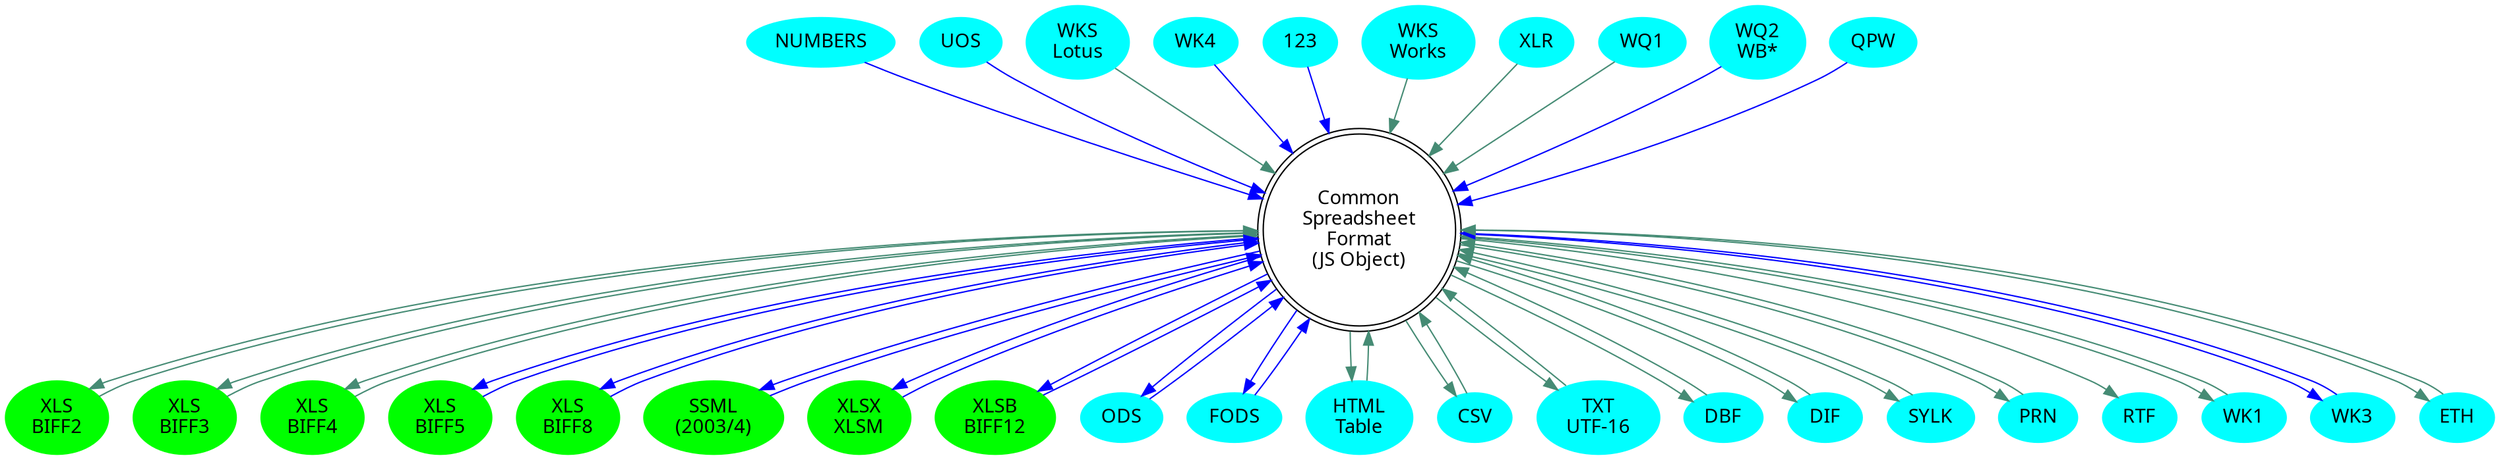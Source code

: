digraph G {
	graph [mindist=0.1];
	node [fontname="Indie Flower"];
	csf [shape=doublecircle,label="Common\nSpreadsheet\nFormat\n(JS Object)"];
	subgraph XL {
		node  [style=filled,color="#00FF00"];
		xls2  [label="XLS\nBIFF2"];
		xls3  [label="XLS\nBIFF3"];
		xls4  [label="XLS\nBIFF4"];
		xls5  [label="XLS\nBIFF5"];
		xls8  [label="XLS\nBIFF8"];
		xlml  [label="SSML\n(2003/4)"];
		xlsx  [label="XLSX\nXLSM"];
		xlsb  [label="XLSB\nBIFF12"];
	}

	subgraph OLD {
		node  [style=filled,color=cyan];
		nums  [label="NUMBERS"];
		ods   [label="ODS"];
		fods  [label="FODS"];
		uos   [label="UOS"];
		html  [label="HTML\nTable"];
		csv   [label="CSV"];
		txt   [label="TXT\nUTF-16"];
		dbf   [label="DBF"];
		dif   [label="DIF"];
		slk   [label="SYLK"];
		prn   [label="PRN"];
		rtf   [label="RTF"];
		wk1   [label="WK1"];
		wksl  [label="WKS\nLotus"];
		wk3   [label="WK3"];
		wk4   [label="WK4"]
		123   [label="123"];
		wksm  [label="WKS\nWorks"];
		xlr   [label="XLR"];
		wq1   [label="WQ1"];
		wq2   [label="WQ2\nWB*"];
		qpw   [label="QPW"];
		eth   [label="ETH"];
	}

	subgraph WORKBOOK {
		edge [color=blue];
		csf -> xlsx
		xlsx -> csf
		csf -> xlsb
		xlsb -> csf
		csf -> xlml
		xlml -> csf
		csf -> xls5
		xls5 -> csf
		csf -> xls8
		xls8 -> csf
		wq2 -> csf
		ods -> csf
		csf -> ods
		fods -> csf
		csf -> fods
		uos -> csf
		wk3 -> csf
		csf -> wk3
		wk4 -> csf
		123 -> csf
		qpw -> csf
		nums -> csf
	}
	subgraph WORKSHEET {
		edge [color=aquamarine4];
		xls2 -> csf
		csf -> xls2
		xls3 -> csf
		csf -> xls3
		xls4 -> csf
		csf -> xls4
		csf -> slk
		slk -> csf
		csf -> dif
		wk1 -> csf
		csf -> wk1
		xlr -> csf
		wq1 -> csf
		wksl -> csf
		wksm -> csf
		dif -> csf
		csf -> rtf
		prn -> csf
		csf -> prn
		csv -> csf
		csf -> csv
		txt -> csf
		csf -> txt
		dbf -> csf
		csf -> dbf
		html -> csf
		csf -> html
		csf -> eth
		eth -> csf
	}
}
